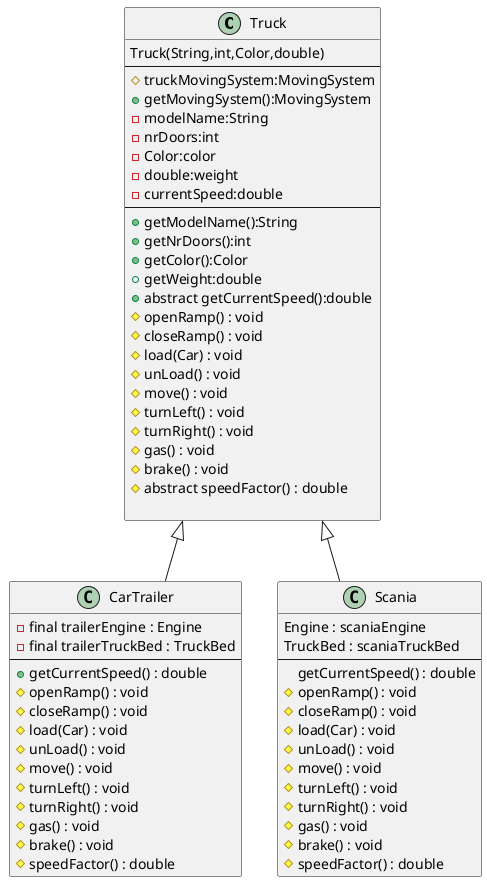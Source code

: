 @startuml
Truck <|--  CarTrailer
Truck <|-- Scania

class CarTrailer {
- final trailerEngine : Engine
- final trailerTruckBed : TruckBed
---
+ getCurrentSpeed() : double
# openRamp() : void
# closeRamp() : void
# load(Car) : void
# unLoad() : void
# move() : void
# turnLeft() : void
# turnRight() : void
# gas() : void
# brake() : void
# speedFactor() : double
}

class Scania {
Engine : scaniaEngine
TruckBed : scaniaTruckBed
---
getCurrentSpeed() : double
# openRamp() : void
# closeRamp() : void
# load(Car) : void
# unLoad() : void
# move() : void
# turnLeft() : void
# turnRight() : void
# gas() : void
# brake() : void
# speedFactor() : double
}

class Truck{
Truck(String,int,Color,double)
---
#truckMovingSystem:MovingSystem
+getMovingSystem():MovingSystem
-modelName:String
-nrDoors:int
-Color:color
-double:weight
-currentSpeed:double
---
+getModelName():String
+getNrDoors():int
+getColor():Color
+getWeight:double
+abstract getCurrentSpeed():double
# openRamp() : void
# closeRamp() : void
# load(Car) : void
# unLoad() : void
# move() : void
# turnLeft() : void
# turnRight() : void
# gas() : void
# brake() : void
# abstract speedFactor() : double

}
@enduml
